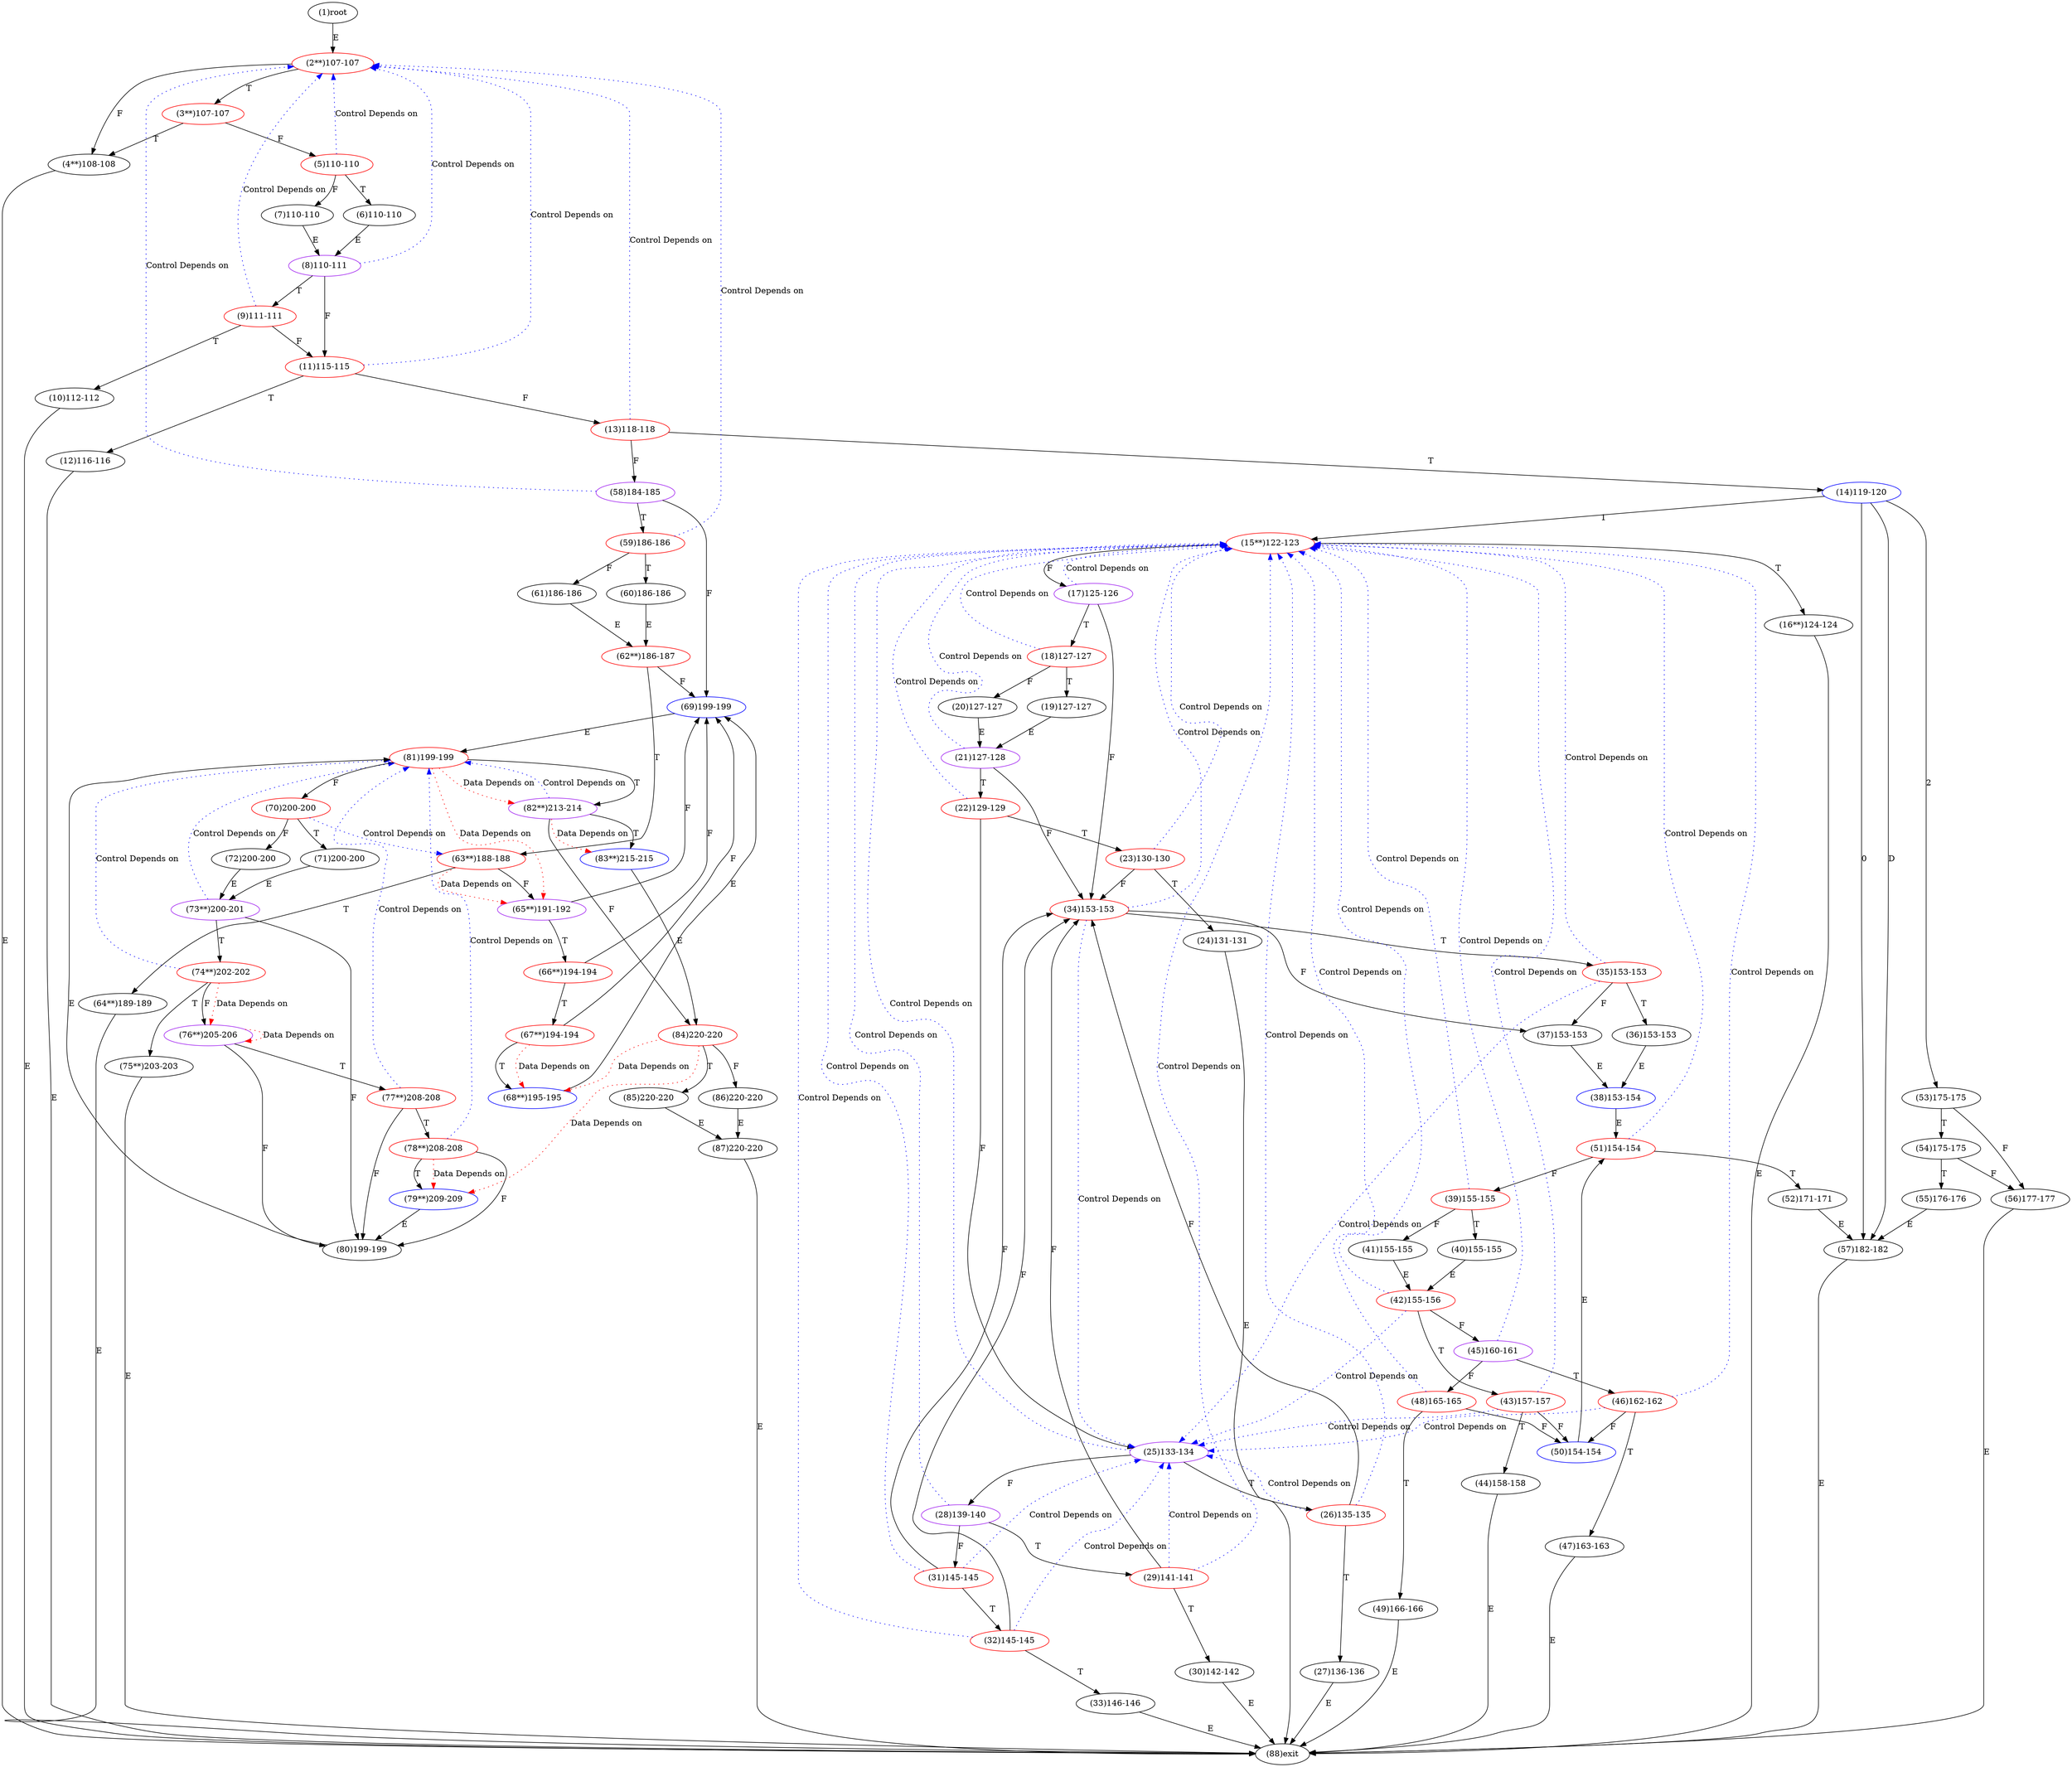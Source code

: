 digraph "" { 
1[ label="(1)root"];
2[ label="(2**)107-107",color=red];
3[ label="(3**)107-107",color=red];
4[ label="(4**)108-108"];
5[ label="(5)110-110",color=red];
6[ label="(6)110-110"];
7[ label="(7)110-110"];
8[ label="(8)110-111",color=purple];
9[ label="(9)111-111",color=red];
10[ label="(10)112-112"];
11[ label="(11)115-115",color=red];
12[ label="(12)116-116"];
13[ label="(13)118-118",color=red];
14[ label="(14)119-120",color=blue];
15[ label="(15**)122-123",color=red];
17[ label="(17)125-126",color=purple];
16[ label="(16**)124-124"];
19[ label="(19)127-127"];
18[ label="(18)127-127",color=red];
21[ label="(21)127-128",color=purple];
20[ label="(20)127-127"];
23[ label="(23)130-130",color=red];
22[ label="(22)129-129",color=red];
25[ label="(25)133-134",color=purple];
24[ label="(24)131-131"];
27[ label="(27)136-136"];
26[ label="(26)135-135",color=red];
29[ label="(29)141-141",color=red];
28[ label="(28)139-140",color=purple];
31[ label="(31)145-145",color=red];
30[ label="(30)142-142"];
34[ label="(34)153-153",color=red];
35[ label="(35)153-153",color=red];
32[ label="(32)145-145",color=red];
33[ label="(33)146-146"];
38[ label="(38)153-154",color=blue];
39[ label="(39)155-155",color=red];
36[ label="(36)153-153"];
37[ label="(37)153-153"];
42[ label="(42)155-156",color=red];
43[ label="(43)157-157",color=red];
40[ label="(40)155-155"];
41[ label="(41)155-155"];
46[ label="(46)162-162",color=red];
47[ label="(47)163-163"];
44[ label="(44)158-158"];
45[ label="(45)160-161",color=purple];
51[ label="(51)154-154",color=red];
50[ label="(50)154-154",color=blue];
49[ label="(49)166-166"];
48[ label="(48)165-165",color=red];
55[ label="(55)176-176"];
54[ label="(54)175-175"];
53[ label="(53)175-175"];
52[ label="(52)171-171"];
59[ label="(59)186-186",color=red];
58[ label="(58)184-185",color=purple];
57[ label="(57)182-182"];
56[ label="(56)177-177"];
63[ label="(63**)188-188",color=red];
62[ label="(62**)186-187",color=red];
61[ label="(61)186-186"];
60[ label="(60)186-186"];
68[ label="(68**)195-195",color=blue];
69[ label="(69)199-199",color=blue];
70[ label="(70)200-200",color=red];
71[ label="(71)200-200"];
64[ label="(64**)189-189"];
65[ label="(65**)191-192",color=purple];
66[ label="(66**)194-194",color=red];
67[ label="(67**)194-194",color=red];
76[ label="(76**)205-206",color=purple];
77[ label="(77**)208-208",color=red];
78[ label="(78**)208-208",color=red];
79[ label="(79**)209-209",color=blue];
72[ label="(72)200-200"];
73[ label="(73**)200-201",color=purple];
74[ label="(74**)202-202",color=red];
75[ label="(75**)203-203"];
85[ label="(85)220-220"];
84[ label="(84)220-220",color=red];
87[ label="(87)220-220"];
86[ label="(86)220-220"];
81[ label="(81)199-199",color=red];
80[ label="(80)199-199"];
83[ label="(83**)215-215",color=blue];
82[ label="(82**)213-214",color=purple];
88[ label="(88)exit"];
1->2[ label="E"];
2->4[ label="F"];
2->3[ label="T"];
3->5[ label="F"];
3->4[ label="T"];
4->88[ label="E"];
5->7[ label="F"];
5->6[ label="T"];
6->8[ label="E"];
7->8[ label="E"];
8->11[ label="F"];
8->9[ label="T"];
9->11[ label="F"];
9->10[ label="T"];
10->88[ label="E"];
11->13[ label="F"];
11->12[ label="T"];
12->88[ label="E"];
13->58[ label="F"];
13->14[ label="T"];
14->57[ label="0"];
14->15[ label="1"];
14->53[ label="2"];
14->57[ label="D"];
15->17[ label="F"];
15->16[ label="T"];
16->88[ label="E"];
17->34[ label="F"];
17->18[ label="T"];
18->20[ label="F"];
18->19[ label="T"];
19->21[ label="E"];
20->21[ label="E"];
21->34[ label="F"];
21->22[ label="T"];
22->25[ label="F"];
22->23[ label="T"];
23->34[ label="F"];
23->24[ label="T"];
24->88[ label="E"];
25->28[ label="F"];
25->26[ label="T"];
26->34[ label="F"];
26->27[ label="T"];
27->88[ label="E"];
28->31[ label="F"];
28->29[ label="T"];
29->34[ label="F"];
29->30[ label="T"];
30->88[ label="E"];
31->34[ label="F"];
31->32[ label="T"];
32->34[ label="F"];
32->33[ label="T"];
33->88[ label="E"];
34->37[ label="F"];
34->35[ label="T"];
35->37[ label="F"];
35->36[ label="T"];
36->38[ label="E"];
37->38[ label="E"];
38->51[ label="E"];
39->41[ label="F"];
39->40[ label="T"];
40->42[ label="E"];
41->42[ label="E"];
42->45[ label="F"];
42->43[ label="T"];
43->50[ label="F"];
43->44[ label="T"];
44->88[ label="E"];
45->48[ label="F"];
45->46[ label="T"];
46->50[ label="F"];
46->47[ label="T"];
47->88[ label="E"];
48->50[ label="F"];
48->49[ label="T"];
49->88[ label="E"];
50->51[ label="E"];
51->39[ label="F"];
51->52[ label="T"];
52->57[ label="E"];
53->56[ label="F"];
53->54[ label="T"];
54->56[ label="F"];
54->55[ label="T"];
55->57[ label="E"];
56->88[ label="E"];
57->88[ label="E"];
58->69[ label="F"];
58->59[ label="T"];
59->61[ label="F"];
59->60[ label="T"];
60->62[ label="E"];
61->62[ label="E"];
62->69[ label="F"];
62->63[ label="T"];
63->65[ label="F"];
63->64[ label="T"];
64->88[ label="E"];
65->69[ label="F"];
65->66[ label="T"];
66->69[ label="F"];
66->67[ label="T"];
67->69[ label="F"];
67->68[ label="T"];
68->69[ label="E"];
69->81[ label="E"];
70->72[ label="F"];
70->71[ label="T"];
71->73[ label="E"];
72->73[ label="E"];
73->80[ label="F"];
73->74[ label="T"];
74->76[ label="F"];
74->75[ label="T"];
75->88[ label="E"];
76->80[ label="F"];
76->77[ label="T"];
77->80[ label="F"];
77->78[ label="T"];
78->80[ label="F"];
78->79[ label="T"];
79->80[ label="E"];
80->81[ label="E"];
81->70[ label="F"];
81->82[ label="T"];
82->84[ label="F"];
82->83[ label="T"];
83->84[ label="E"];
84->86[ label="F"];
84->85[ label="T"];
85->87[ label="E"];
86->87[ label="E"];
87->88[ label="E"];
5->2[ color="blue" label="Control Depends on" style = dotted ];
8->2[ color="blue" label="Control Depends on" style = dotted ];
9->2[ color="blue" label="Control Depends on" style = dotted ];
11->2[ color="blue" label="Control Depends on" style = dotted ];
13->2[ color="blue" label="Control Depends on" style = dotted ];
17->15[ color="blue" label="Control Depends on" style = dotted ];
18->15[ color="blue" label="Control Depends on" style = dotted ];
21->15[ color="blue" label="Control Depends on" style = dotted ];
23->15[ color="blue" label="Control Depends on" style = dotted ];
22->15[ color="blue" label="Control Depends on" style = dotted ];
25->15[ color="blue" label="Control Depends on" style = dotted ];
26->25[ color="blue" label="Control Depends on" style = dotted ];
26->15[ color="blue" label="Control Depends on" style = dotted ];
29->15[ color="blue" label="Control Depends on" style = dotted ];
29->25[ color="blue" label="Control Depends on" style = dotted ];
28->15[ color="blue" label="Control Depends on" style = dotted ];
31->15[ color="blue" label="Control Depends on" style = dotted ];
31->25[ color="blue" label="Control Depends on" style = dotted ];
34->25[ color="blue" label="Control Depends on" style = dotted ];
34->15[ color="blue" label="Control Depends on" style = dotted ];
35->25[ color="blue" label="Control Depends on" style = dotted ];
35->15[ color="blue" label="Control Depends on" style = dotted ];
32->25[ color="blue" label="Control Depends on" style = dotted ];
32->15[ color="blue" label="Control Depends on" style = dotted ];
39->15[ color="blue" label="Control Depends on" style = dotted ];
42->25[ color="blue" label="Control Depends on" style = dotted ];
42->15[ color="blue" label="Control Depends on" style = dotted ];
43->25[ color="blue" label="Control Depends on" style = dotted ];
43->15[ color="blue" label="Control Depends on" style = dotted ];
46->15[ color="blue" label="Control Depends on" style = dotted ];
46->25[ color="blue" label="Control Depends on" style = dotted ];
45->15[ color="blue" label="Control Depends on" style = dotted ];
51->15[ color="blue" label="Control Depends on" style = dotted ];
48->15[ color="blue" label="Control Depends on" style = dotted ];
59->2[ color="blue" label="Control Depends on" style = dotted ];
58->2[ color="blue" label="Control Depends on" style = dotted ];
63->65[ color="red" label="Data Depends on" style = dotted ];
70->63[ color="blue" label="Control Depends on" style = dotted ];
67->68[ color="red" label="Data Depends on" style = dotted ];
76->76[ color="red" label="Data Depends on" style = dotted ];
77->81[ color="blue" label="Control Depends on" style = dotted ];
78->79[ color="red" label="Data Depends on" style = dotted ];
78->81[ color="blue" label="Control Depends on" style = dotted ];
73->81[ color="blue" label="Control Depends on" style = dotted ];
74->76[ color="red" label="Data Depends on" style = dotted ];
74->81[ color="blue" label="Control Depends on" style = dotted ];
84->68[ color="red" label="Data Depends on" style = dotted ];
84->79[ color="red" label="Data Depends on" style = dotted ];
81->65[ color="red" label="Data Depends on" style = dotted ];
81->82[ color="red" label="Data Depends on" style = dotted ];
82->83[ color="red" label="Data Depends on" style = dotted ];
82->81[ color="blue" label="Control Depends on" style = dotted ];
}